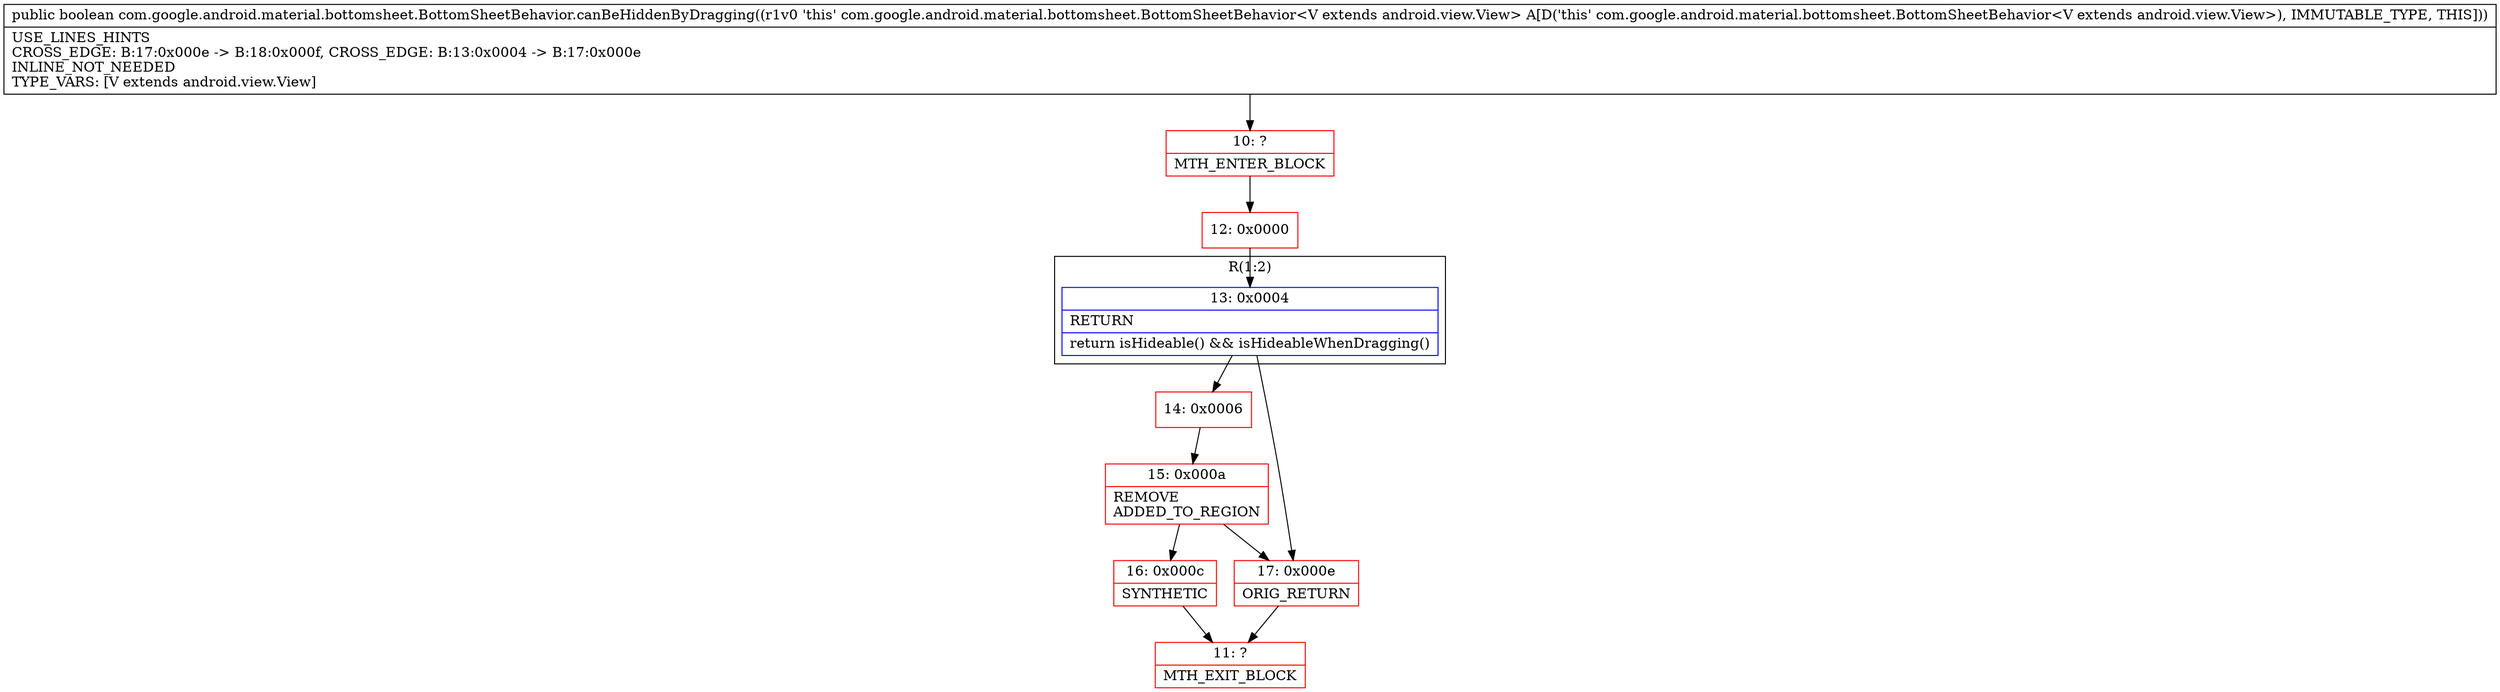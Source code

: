 digraph "CFG forcom.google.android.material.bottomsheet.BottomSheetBehavior.canBeHiddenByDragging()Z" {
subgraph cluster_Region_1272204883 {
label = "R(1:2)";
node [shape=record,color=blue];
Node_13 [shape=record,label="{13\:\ 0x0004|RETURN\l|return isHideable() && isHideableWhenDragging()\l}"];
}
Node_10 [shape=record,color=red,label="{10\:\ ?|MTH_ENTER_BLOCK\l}"];
Node_12 [shape=record,color=red,label="{12\:\ 0x0000}"];
Node_14 [shape=record,color=red,label="{14\:\ 0x0006}"];
Node_15 [shape=record,color=red,label="{15\:\ 0x000a|REMOVE\lADDED_TO_REGION\l}"];
Node_16 [shape=record,color=red,label="{16\:\ 0x000c|SYNTHETIC\l}"];
Node_11 [shape=record,color=red,label="{11\:\ ?|MTH_EXIT_BLOCK\l}"];
Node_17 [shape=record,color=red,label="{17\:\ 0x000e|ORIG_RETURN\l}"];
MethodNode[shape=record,label="{public boolean com.google.android.material.bottomsheet.BottomSheetBehavior.canBeHiddenByDragging((r1v0 'this' com.google.android.material.bottomsheet.BottomSheetBehavior\<V extends android.view.View\> A[D('this' com.google.android.material.bottomsheet.BottomSheetBehavior\<V extends android.view.View\>), IMMUTABLE_TYPE, THIS]))  | USE_LINES_HINTS\lCROSS_EDGE: B:17:0x000e \-\> B:18:0x000f, CROSS_EDGE: B:13:0x0004 \-\> B:17:0x000e\lINLINE_NOT_NEEDED\lTYPE_VARS: [V extends android.view.View]\l}"];
MethodNode -> Node_10;Node_13 -> Node_14;
Node_13 -> Node_17;
Node_10 -> Node_12;
Node_12 -> Node_13;
Node_14 -> Node_15;
Node_15 -> Node_16;
Node_15 -> Node_17;
Node_16 -> Node_11;
Node_17 -> Node_11;
}

